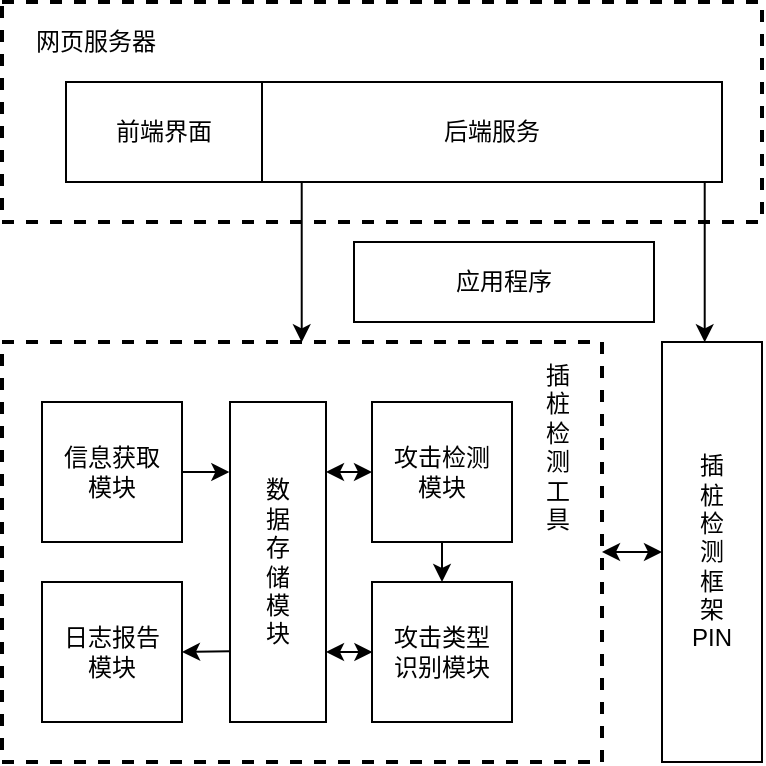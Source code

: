 <mxfile version="10.6.7" type="device"><diagram id="tTShttXp_MhZlIKXESor" name="Page-1"><mxGraphModel dx="913" dy="530" grid="1" gridSize="10" guides="1" tooltips="1" connect="1" arrows="1" fold="1" page="1" pageScale="1" pageWidth="850" pageHeight="1100" math="0" shadow="0"><root><mxCell id="0"/><mxCell id="1" parent="0"/><mxCell id="nV_QGYKweoSxvCD3Y-U6-18" value="" style="rounded=0;whiteSpace=wrap;html=1;dashed=1;strokeWidth=2;" vertex="1" parent="1"><mxGeometry x="210" y="80" width="380" height="110" as="geometry"/></mxCell><mxCell id="nV_QGYKweoSxvCD3Y-U6-1" value="前端界面" style="rounded=0;whiteSpace=wrap;html=1;" vertex="1" parent="1"><mxGeometry x="242" y="120" width="98" height="50" as="geometry"/></mxCell><mxCell id="nV_QGYKweoSxvCD3Y-U6-2" value="后端服务" style="rounded=0;whiteSpace=wrap;html=1;" vertex="1" parent="1"><mxGeometry x="340" y="120" width="230" height="50" as="geometry"/></mxCell><mxCell id="nV_QGYKweoSxvCD3Y-U6-4" value="" style="rounded=0;whiteSpace=wrap;html=1;dashed=1;strokeWidth=2;" vertex="1" parent="1"><mxGeometry x="210" y="250" width="300" height="210" as="geometry"/></mxCell><mxCell id="nV_QGYKweoSxvCD3Y-U6-31" value="" style="edgeStyle=orthogonalEdgeStyle;rounded=0;orthogonalLoop=1;jettySize=auto;html=1;startArrow=classic;startFill=1;" edge="1" parent="1" source="nV_QGYKweoSxvCD3Y-U6-5" target="nV_QGYKweoSxvCD3Y-U6-4"><mxGeometry relative="1" as="geometry"/></mxCell><mxCell id="nV_QGYKweoSxvCD3Y-U6-5" value="&lt;div&gt;插&lt;/div&gt;&lt;div&gt;桩&lt;/div&gt;&lt;div&gt;检&lt;/div&gt;&lt;div&gt;测&lt;/div&gt;&lt;div&gt;框&lt;/div&gt;&lt;div&gt;架&lt;/div&gt;&lt;div&gt;PIN&lt;br&gt;&lt;/div&gt;" style="rounded=0;whiteSpace=wrap;html=1;" vertex="1" parent="1"><mxGeometry x="540" y="250" width="50" height="210" as="geometry"/></mxCell><mxCell id="nV_QGYKweoSxvCD3Y-U6-6" value="应用程序" style="rounded=0;whiteSpace=wrap;html=1;" vertex="1" parent="1"><mxGeometry x="386" y="200" width="150" height="40" as="geometry"/></mxCell><mxCell id="nV_QGYKweoSxvCD3Y-U6-10" value="&lt;div&gt;信息获取&lt;/div&gt;&lt;div&gt;模块&lt;br&gt;&lt;/div&gt;" style="rounded=0;whiteSpace=wrap;html=1;" vertex="1" parent="1"><mxGeometry x="230" y="280" width="70" height="70" as="geometry"/></mxCell><mxCell id="nV_QGYKweoSxvCD3Y-U6-11" value="&lt;div&gt;攻击检测&lt;br&gt;&lt;/div&gt;&lt;div&gt;模块&lt;br&gt;&lt;/div&gt;" style="rounded=0;whiteSpace=wrap;html=1;" vertex="1" parent="1"><mxGeometry x="395" y="280" width="70" height="70" as="geometry"/></mxCell><mxCell id="nV_QGYKweoSxvCD3Y-U6-12" value="&lt;div&gt;日志报告&lt;/div&gt;&lt;div&gt;模块&lt;br&gt;&lt;/div&gt;" style="rounded=0;whiteSpace=wrap;html=1;" vertex="1" parent="1"><mxGeometry x="230" y="370" width="70" height="70" as="geometry"/></mxCell><mxCell id="nV_QGYKweoSxvCD3Y-U6-13" value="&lt;div&gt;攻击类型&lt;/div&gt;&lt;div&gt;识别模块&lt;br&gt;&lt;/div&gt;" style="rounded=0;whiteSpace=wrap;html=1;" vertex="1" parent="1"><mxGeometry x="395" y="370" width="70" height="70" as="geometry"/></mxCell><mxCell id="nV_QGYKweoSxvCD3Y-U6-19" value="&lt;div&gt;数&lt;/div&gt;&lt;div&gt;据&lt;/div&gt;&lt;div&gt;存&lt;/div&gt;&lt;div&gt;储&lt;br&gt;&lt;/div&gt;&lt;div&gt;模&lt;/div&gt;&lt;div&gt;块&lt;br&gt;&lt;/div&gt;" style="rounded=0;whiteSpace=wrap;html=1;" vertex="1" parent="1"><mxGeometry x="324" y="280" width="48" height="160" as="geometry"/></mxCell><mxCell id="nV_QGYKweoSxvCD3Y-U6-25" value="" style="edgeStyle=orthogonalEdgeStyle;rounded=0;orthogonalLoop=1;jettySize=auto;html=1;entryX=-0.021;entryY=0.219;entryDx=0;entryDy=0;entryPerimeter=0;startArrow=classic;startFill=1;" edge="1" parent="1"><mxGeometry relative="1" as="geometry"><mxPoint x="372" y="315" as="sourcePoint"/><mxPoint x="395" y="315" as="targetPoint"/></mxGeometry></mxCell><mxCell id="nV_QGYKweoSxvCD3Y-U6-26" value="" style="edgeStyle=orthogonalEdgeStyle;rounded=0;orthogonalLoop=1;jettySize=auto;html=1;entryX=-0.021;entryY=0.219;entryDx=0;entryDy=0;entryPerimeter=0;startArrow=classic;startFill=1;" edge="1" parent="1"><mxGeometry relative="1" as="geometry"><mxPoint x="372" y="405" as="sourcePoint"/><mxPoint x="395.2" y="405" as="targetPoint"/></mxGeometry></mxCell><mxCell id="nV_QGYKweoSxvCD3Y-U6-27" value="" style="endArrow=classic;html=1;exitX=0.5;exitY=1;exitDx=0;exitDy=0;entryX=0.5;entryY=0;entryDx=0;entryDy=0;" edge="1" parent="1" source="nV_QGYKweoSxvCD3Y-U6-11" target="nV_QGYKweoSxvCD3Y-U6-13"><mxGeometry width="50" height="50" relative="1" as="geometry"><mxPoint x="210" y="535" as="sourcePoint"/><mxPoint x="260" y="485" as="targetPoint"/></mxGeometry></mxCell><mxCell id="nV_QGYKweoSxvCD3Y-U6-28" value="" style="endArrow=classic;html=1;entryX=1;entryY=0.5;entryDx=0;entryDy=0;exitX=0;exitY=0.779;exitDx=0;exitDy=0;exitPerimeter=0;" edge="1" parent="1" source="nV_QGYKweoSxvCD3Y-U6-19" target="nV_QGYKweoSxvCD3Y-U6-12"><mxGeometry width="50" height="50" relative="1" as="geometry"><mxPoint x="440" y="360" as="sourcePoint"/><mxPoint x="440" y="380" as="targetPoint"/></mxGeometry></mxCell><mxCell id="nV_QGYKweoSxvCD3Y-U6-29" value="" style="endArrow=classic;html=1;exitX=1;exitY=0.5;exitDx=0;exitDy=0;entryX=-0.007;entryY=0.219;entryDx=0;entryDy=0;entryPerimeter=0;" edge="1" parent="1" source="nV_QGYKweoSxvCD3Y-U6-10" target="nV_QGYKweoSxvCD3Y-U6-19"><mxGeometry width="50" height="50" relative="1" as="geometry"><mxPoint x="334" y="414.667" as="sourcePoint"/><mxPoint x="310" y="415" as="targetPoint"/></mxGeometry></mxCell><mxCell id="nV_QGYKweoSxvCD3Y-U6-30" value="&lt;div&gt;插&lt;/div&gt;&lt;div&gt;桩&lt;/div&gt;&lt;div&gt;检&lt;/div&gt;&lt;div&gt;测&lt;/div&gt;&lt;div&gt;工&lt;/div&gt;&lt;div&gt;具&lt;/div&gt;" style="text;html=1;resizable=0;points=[];autosize=1;align=left;verticalAlign=top;spacingTop=-4;" vertex="1" parent="1"><mxGeometry x="480" y="257" width="30" height="90" as="geometry"/></mxCell><mxCell id="nV_QGYKweoSxvCD3Y-U6-32" value="网页服务器" style="text;html=1;resizable=0;points=[];autosize=1;align=left;verticalAlign=top;spacingTop=-4;" vertex="1" parent="1"><mxGeometry x="225" y="90" width="80" height="20" as="geometry"/></mxCell><mxCell id="nV_QGYKweoSxvCD3Y-U6-33" value="" style="endArrow=classic;html=1;exitX=0.5;exitY=1;exitDx=0;exitDy=0;entryX=0.4;entryY=0;entryDx=0;entryDy=0;entryPerimeter=0;" edge="1" parent="1"><mxGeometry width="50" height="50" relative="1" as="geometry"><mxPoint x="359.857" y="170.143" as="sourcePoint"/><mxPoint x="359.857" y="250.143" as="targetPoint"/></mxGeometry></mxCell><mxCell id="nV_QGYKweoSxvCD3Y-U6-34" value="" style="endArrow=classic;html=1;exitX=0.5;exitY=1;exitDx=0;exitDy=0;entryX=0.4;entryY=0;entryDx=0;entryDy=0;entryPerimeter=0;" edge="1" parent="1"><mxGeometry width="50" height="50" relative="1" as="geometry"><mxPoint x="561.357" y="170.143" as="sourcePoint"/><mxPoint x="561.357" y="250.143" as="targetPoint"/></mxGeometry></mxCell></root></mxGraphModel></diagram></mxfile>